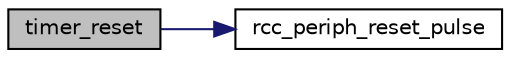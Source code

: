 digraph "timer_reset"
{
  edge [fontname="Helvetica",fontsize="10",labelfontname="Helvetica",labelfontsize="10"];
  node [fontname="Helvetica",fontsize="10",shape=record];
  rankdir="LR";
  Node1 [label="timer_reset",height=0.2,width=0.4,color="black", fillcolor="grey75", style="filled", fontcolor="black"];
  Node1 -> Node2 [color="midnightblue",fontsize="10",style="solid",fontname="Helvetica"];
  Node2 [label="rcc_periph_reset_pulse",height=0.2,width=0.4,color="black", fillcolor="white", style="filled",URL="$group__rcc__defines.html#gae8846a0bf49a46bcdc10a412bc69ee58",tooltip="Reset Peripheral, pulsed. "];
}
